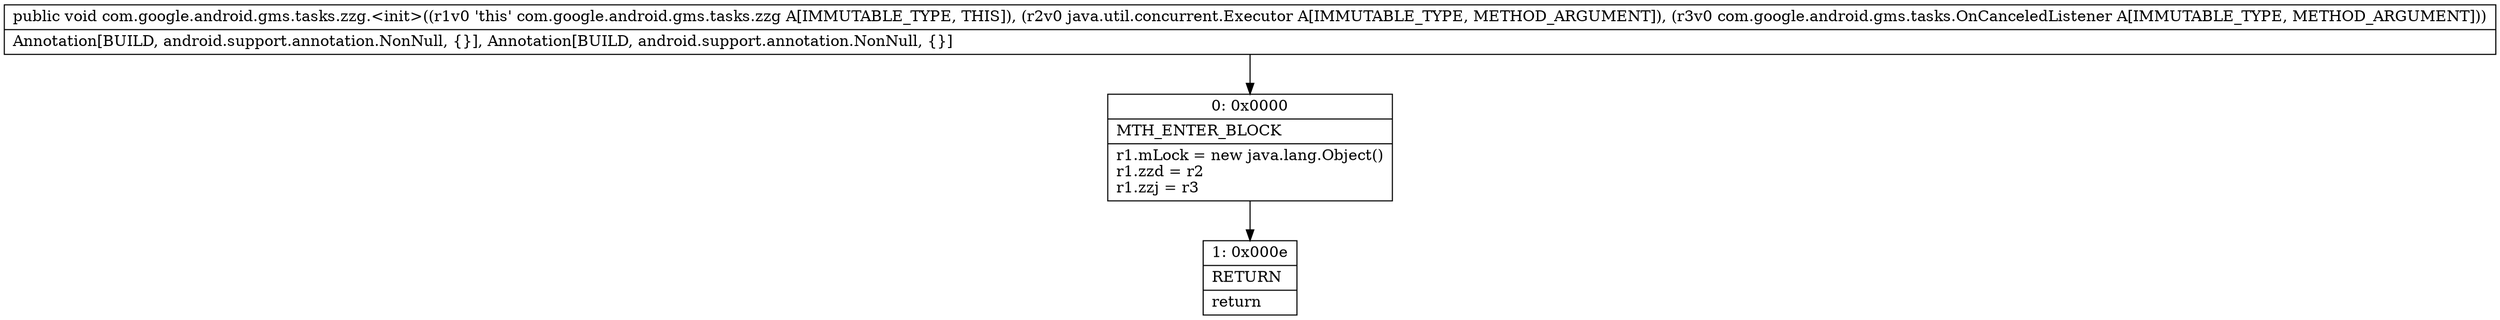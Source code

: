 digraph "CFG forcom.google.android.gms.tasks.zzg.\<init\>(Ljava\/util\/concurrent\/Executor;Lcom\/google\/android\/gms\/tasks\/OnCanceledListener;)V" {
Node_0 [shape=record,label="{0\:\ 0x0000|MTH_ENTER_BLOCK\l|r1.mLock = new java.lang.Object()\lr1.zzd = r2\lr1.zzj = r3\l}"];
Node_1 [shape=record,label="{1\:\ 0x000e|RETURN\l|return\l}"];
MethodNode[shape=record,label="{public void com.google.android.gms.tasks.zzg.\<init\>((r1v0 'this' com.google.android.gms.tasks.zzg A[IMMUTABLE_TYPE, THIS]), (r2v0 java.util.concurrent.Executor A[IMMUTABLE_TYPE, METHOD_ARGUMENT]), (r3v0 com.google.android.gms.tasks.OnCanceledListener A[IMMUTABLE_TYPE, METHOD_ARGUMENT]))  | Annotation[BUILD, android.support.annotation.NonNull, \{\}], Annotation[BUILD, android.support.annotation.NonNull, \{\}]\l}"];
MethodNode -> Node_0;
Node_0 -> Node_1;
}

